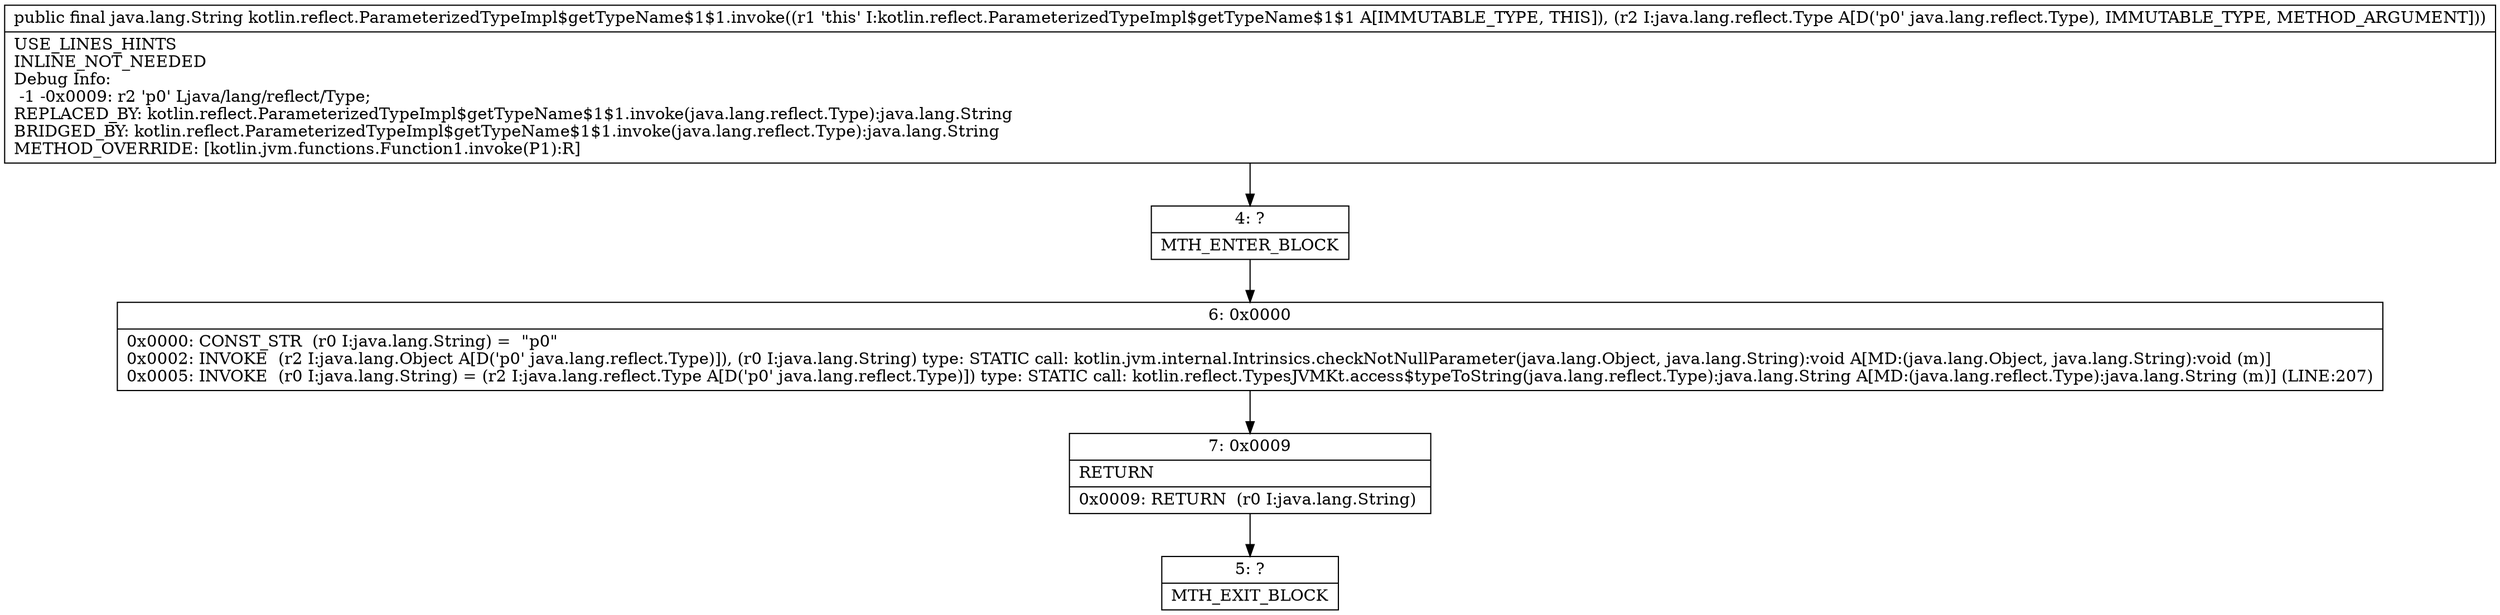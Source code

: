 digraph "CFG forkotlin.reflect.ParameterizedTypeImpl$getTypeName$1$1.invoke(Ljava\/lang\/reflect\/Type;)Ljava\/lang\/String;" {
Node_4 [shape=record,label="{4\:\ ?|MTH_ENTER_BLOCK\l}"];
Node_6 [shape=record,label="{6\:\ 0x0000|0x0000: CONST_STR  (r0 I:java.lang.String) =  \"p0\" \l0x0002: INVOKE  (r2 I:java.lang.Object A[D('p0' java.lang.reflect.Type)]), (r0 I:java.lang.String) type: STATIC call: kotlin.jvm.internal.Intrinsics.checkNotNullParameter(java.lang.Object, java.lang.String):void A[MD:(java.lang.Object, java.lang.String):void (m)]\l0x0005: INVOKE  (r0 I:java.lang.String) = (r2 I:java.lang.reflect.Type A[D('p0' java.lang.reflect.Type)]) type: STATIC call: kotlin.reflect.TypesJVMKt.access$typeToString(java.lang.reflect.Type):java.lang.String A[MD:(java.lang.reflect.Type):java.lang.String (m)] (LINE:207)\l}"];
Node_7 [shape=record,label="{7\:\ 0x0009|RETURN\l|0x0009: RETURN  (r0 I:java.lang.String) \l}"];
Node_5 [shape=record,label="{5\:\ ?|MTH_EXIT_BLOCK\l}"];
MethodNode[shape=record,label="{public final java.lang.String kotlin.reflect.ParameterizedTypeImpl$getTypeName$1$1.invoke((r1 'this' I:kotlin.reflect.ParameterizedTypeImpl$getTypeName$1$1 A[IMMUTABLE_TYPE, THIS]), (r2 I:java.lang.reflect.Type A[D('p0' java.lang.reflect.Type), IMMUTABLE_TYPE, METHOD_ARGUMENT]))  | USE_LINES_HINTS\lINLINE_NOT_NEEDED\lDebug Info:\l  \-1 \-0x0009: r2 'p0' Ljava\/lang\/reflect\/Type;\lREPLACED_BY: kotlin.reflect.ParameterizedTypeImpl$getTypeName$1$1.invoke(java.lang.reflect.Type):java.lang.String\lBRIDGED_BY: kotlin.reflect.ParameterizedTypeImpl$getTypeName$1$1.invoke(java.lang.reflect.Type):java.lang.String\lMETHOD_OVERRIDE: [kotlin.jvm.functions.Function1.invoke(P1):R]\l}"];
MethodNode -> Node_4;Node_4 -> Node_6;
Node_6 -> Node_7;
Node_7 -> Node_5;
}

